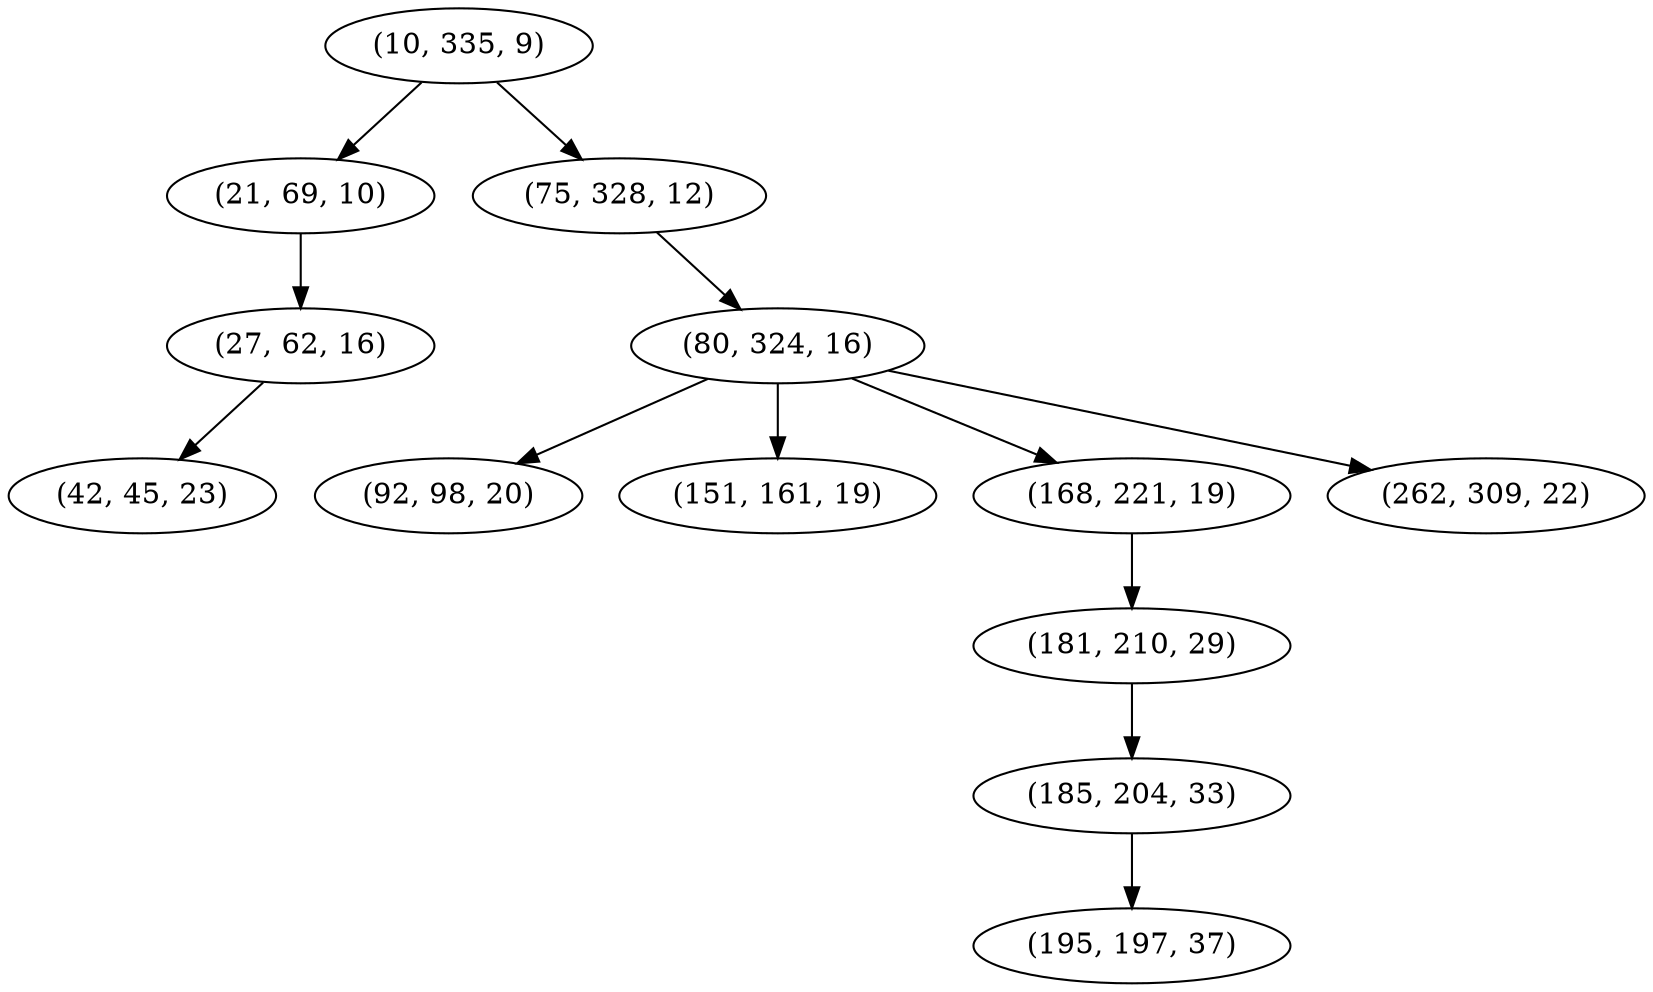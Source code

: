 digraph tree {
    "(10, 335, 9)";
    "(21, 69, 10)";
    "(27, 62, 16)";
    "(42, 45, 23)";
    "(75, 328, 12)";
    "(80, 324, 16)";
    "(92, 98, 20)";
    "(151, 161, 19)";
    "(168, 221, 19)";
    "(181, 210, 29)";
    "(185, 204, 33)";
    "(195, 197, 37)";
    "(262, 309, 22)";
    "(10, 335, 9)" -> "(21, 69, 10)";
    "(10, 335, 9)" -> "(75, 328, 12)";
    "(21, 69, 10)" -> "(27, 62, 16)";
    "(27, 62, 16)" -> "(42, 45, 23)";
    "(75, 328, 12)" -> "(80, 324, 16)";
    "(80, 324, 16)" -> "(92, 98, 20)";
    "(80, 324, 16)" -> "(151, 161, 19)";
    "(80, 324, 16)" -> "(168, 221, 19)";
    "(80, 324, 16)" -> "(262, 309, 22)";
    "(168, 221, 19)" -> "(181, 210, 29)";
    "(181, 210, 29)" -> "(185, 204, 33)";
    "(185, 204, 33)" -> "(195, 197, 37)";
}
